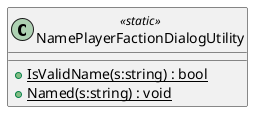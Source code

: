 @startuml
class NamePlayerFactionDialogUtility <<static>> {
    + {static} IsValidName(s:string) : bool
    + {static} Named(s:string) : void
}
@enduml
